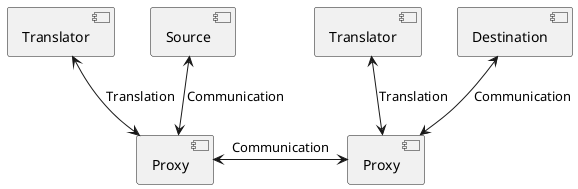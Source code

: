 @startuml

component "Translator" as t_a
component "Translator" as t_b

component "Proxy" as p_a
component "Proxy" as p_b

component "Source" as src
component "Destination" as dest

t_a <--> p_a : Translation
t_b <--> p_b : Translation

p_a <-> p_b : Communication

src <--> p_a : Communication
dest <--> p_b : Communication

@enduml
